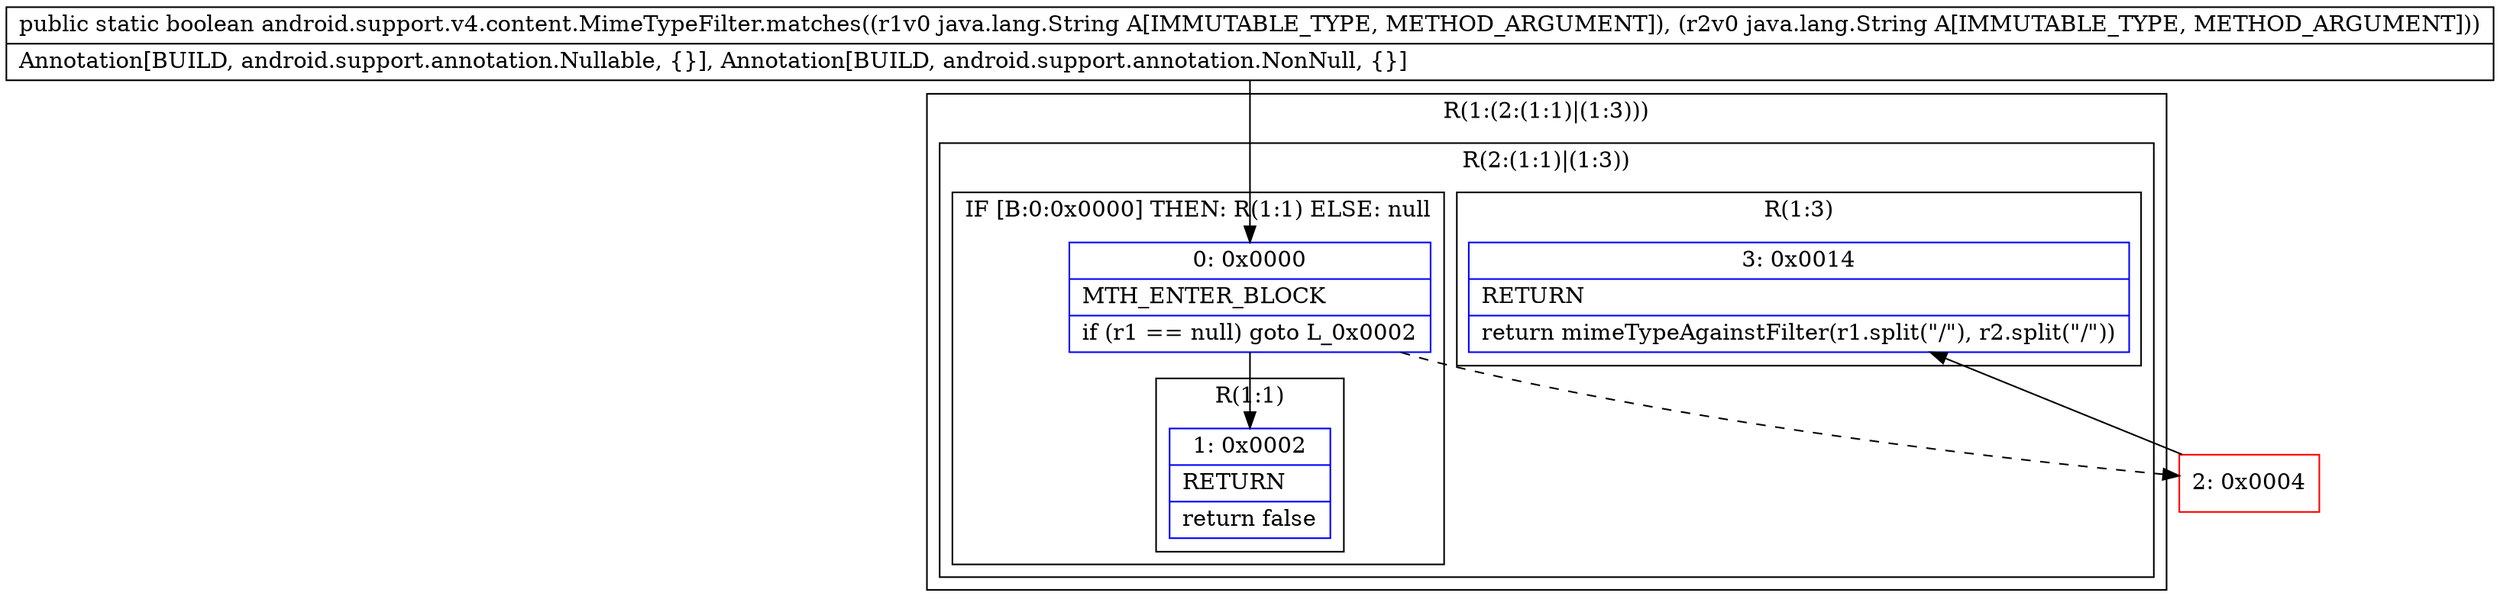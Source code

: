 digraph "CFG forandroid.support.v4.content.MimeTypeFilter.matches(Ljava\/lang\/String;Ljava\/lang\/String;)Z" {
subgraph cluster_Region_2110838211 {
label = "R(1:(2:(1:1)|(1:3)))";
node [shape=record,color=blue];
subgraph cluster_Region_1234966606 {
label = "R(2:(1:1)|(1:3))";
node [shape=record,color=blue];
subgraph cluster_IfRegion_104667181 {
label = "IF [B:0:0x0000] THEN: R(1:1) ELSE: null";
node [shape=record,color=blue];
Node_0 [shape=record,label="{0\:\ 0x0000|MTH_ENTER_BLOCK\l|if (r1 == null) goto L_0x0002\l}"];
subgraph cluster_Region_1368432306 {
label = "R(1:1)";
node [shape=record,color=blue];
Node_1 [shape=record,label="{1\:\ 0x0002|RETURN\l|return false\l}"];
}
}
subgraph cluster_Region_706029454 {
label = "R(1:3)";
node [shape=record,color=blue];
Node_3 [shape=record,label="{3\:\ 0x0014|RETURN\l|return mimeTypeAgainstFilter(r1.split(\"\/\"), r2.split(\"\/\"))\l}"];
}
}
}
Node_2 [shape=record,color=red,label="{2\:\ 0x0004}"];
MethodNode[shape=record,label="{public static boolean android.support.v4.content.MimeTypeFilter.matches((r1v0 java.lang.String A[IMMUTABLE_TYPE, METHOD_ARGUMENT]), (r2v0 java.lang.String A[IMMUTABLE_TYPE, METHOD_ARGUMENT]))  | Annotation[BUILD, android.support.annotation.Nullable, \{\}], Annotation[BUILD, android.support.annotation.NonNull, \{\}]\l}"];
MethodNode -> Node_0;
Node_0 -> Node_1;
Node_0 -> Node_2[style=dashed];
Node_2 -> Node_3;
}

